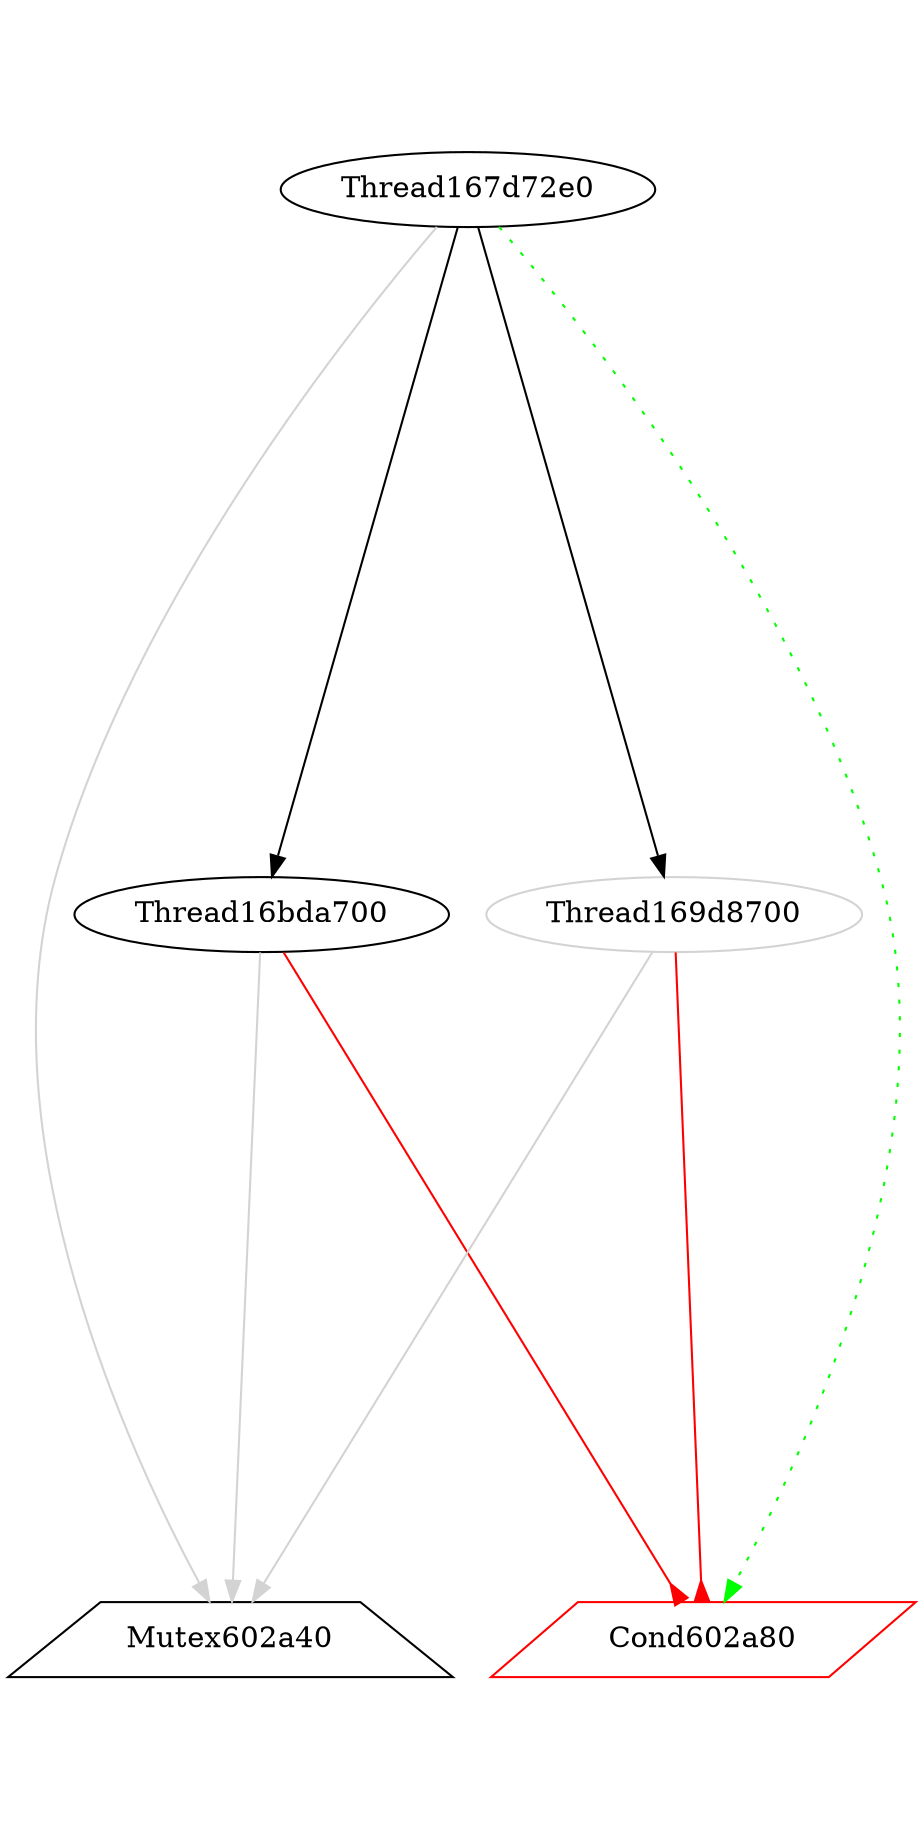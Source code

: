 digraph G {
graph[center=true, ratio=2];
Thread16bda700 [color=black];
Thread16bda700 -> Mutex602a40 [arrowhead=normal,color=lightgray];
Thread16bda700 -> Cond602a80 [arrowhead=inv,color=red];
Mutex602a40 [shape=trapezium,color=black];
Cond602a80 [shape=parallelogram,color=red];
Thread169d8700 [color=lightgray];
Thread169d8700 -> Mutex602a40 [arrowhead=normal,color=lightgray];
Thread169d8700 -> Cond602a80 [arrowhead=inv,color=red];
Thread167d72e0 [color=black];
Thread167d72e0 -> Thread16bda700 [arrowhead=normal];
Thread167d72e0 -> Mutex602a40 [arrowhead=normal,color=lightgray];
Thread167d72e0 -> Cond602a80 [style=dotted,color=green];
Thread167d72e0 -> Thread169d8700 [arrowhead=normal];
}